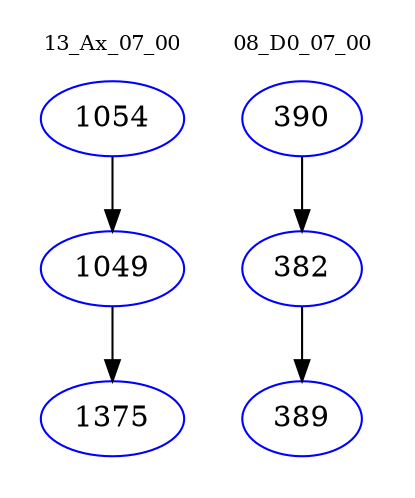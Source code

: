 digraph{
subgraph cluster_0 {
color = white
label = "13_Ax_07_00";
fontsize=10;
T0_1054 [label="1054", color="blue"]
T0_1054 -> T0_1049 [color="black"]
T0_1049 [label="1049", color="blue"]
T0_1049 -> T0_1375 [color="black"]
T0_1375 [label="1375", color="blue"]
}
subgraph cluster_1 {
color = white
label = "08_D0_07_00";
fontsize=10;
T1_390 [label="390", color="blue"]
T1_390 -> T1_382 [color="black"]
T1_382 [label="382", color="blue"]
T1_382 -> T1_389 [color="black"]
T1_389 [label="389", color="blue"]
}
}
